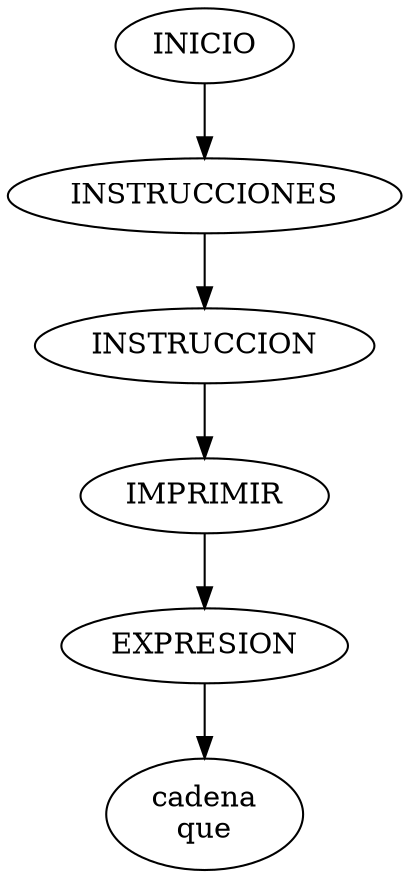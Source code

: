 digraph G
 {
 node5[label="INICIO"];
node5->node4;
node3[label="INSTRUCCION"];
node4[label="INSTRUCCIONES"];
node3->node2;
node4->node3;
node2[label="IMPRIMIR"];
node2->node0;
node0[label="EXPRESION"];
 node1[label="cadena\nque"];
node0->node1;
}